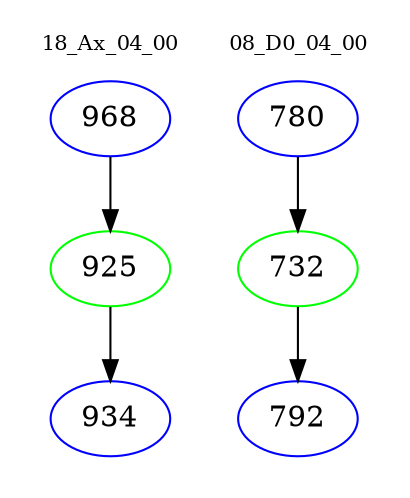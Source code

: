digraph{
subgraph cluster_0 {
color = white
label = "18_Ax_04_00";
fontsize=10;
T0_968 [label="968", color="blue"]
T0_968 -> T0_925 [color="black"]
T0_925 [label="925", color="green"]
T0_925 -> T0_934 [color="black"]
T0_934 [label="934", color="blue"]
}
subgraph cluster_1 {
color = white
label = "08_D0_04_00";
fontsize=10;
T1_780 [label="780", color="blue"]
T1_780 -> T1_732 [color="black"]
T1_732 [label="732", color="green"]
T1_732 -> T1_792 [color="black"]
T1_792 [label="792", color="blue"]
}
}
